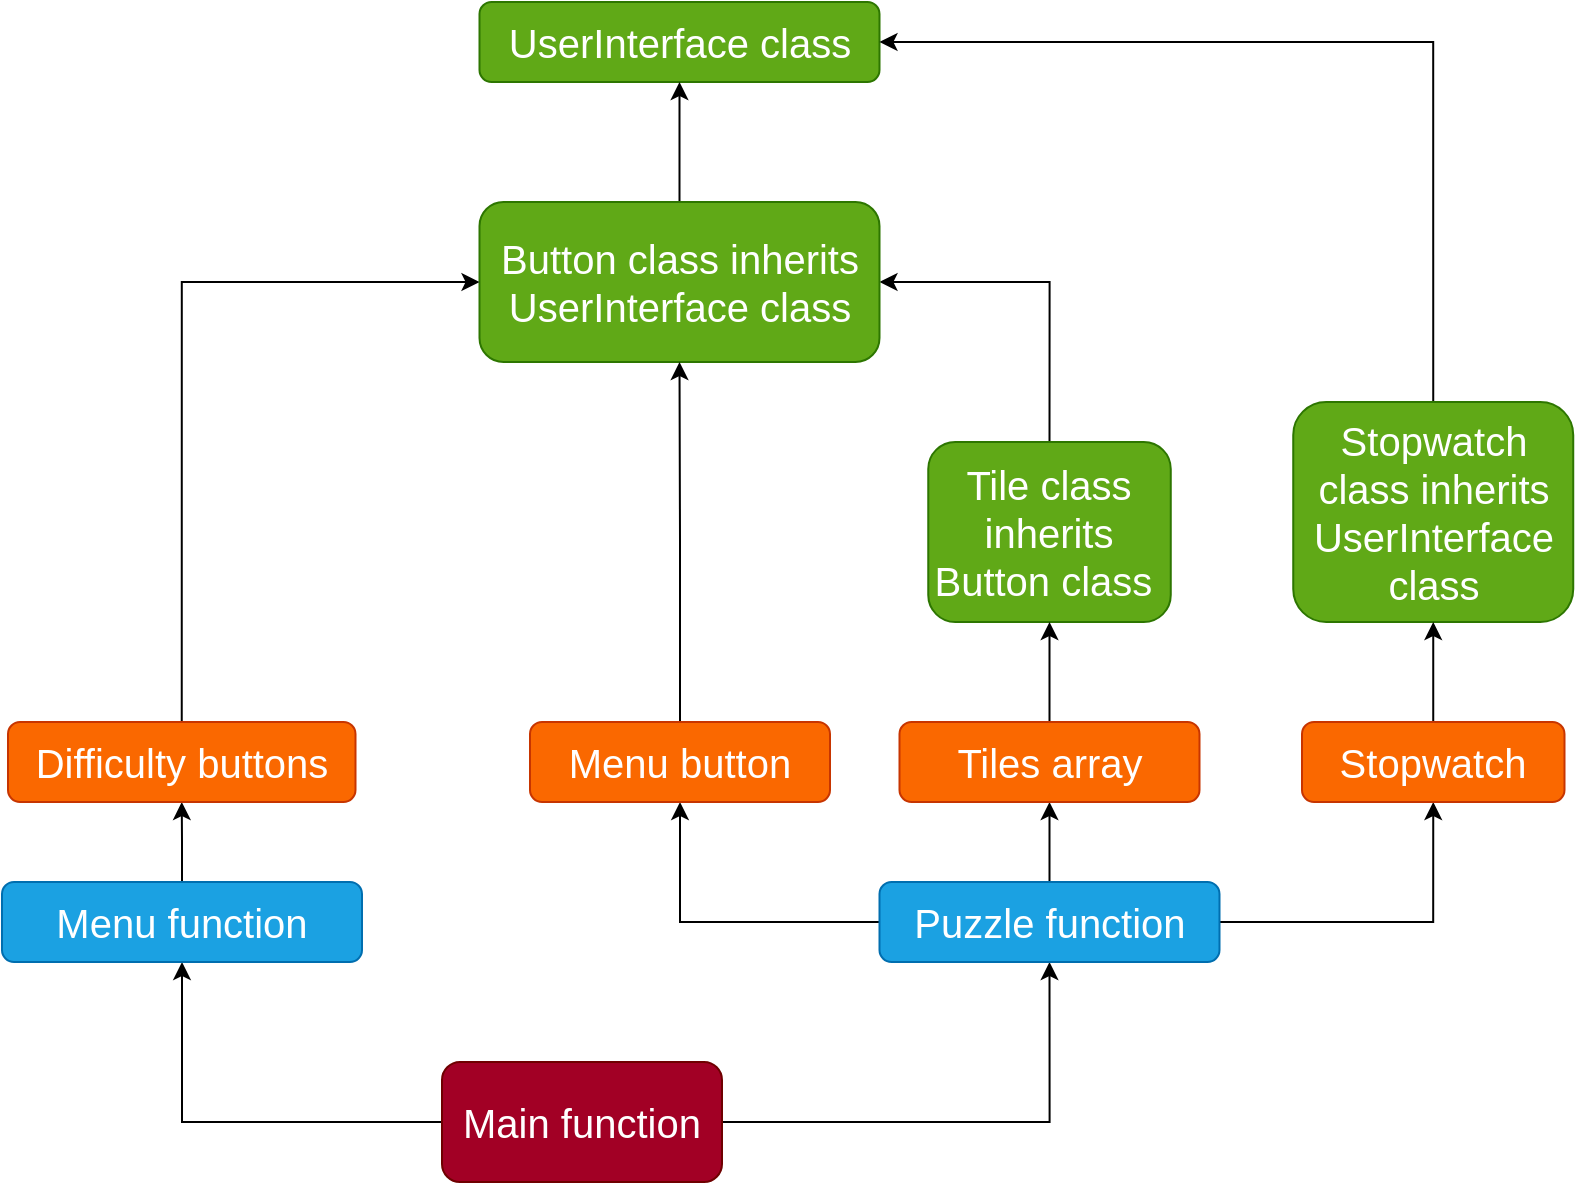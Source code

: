 <mxfile version="13.6.9" type="github">
  <diagram id="K2hnAqPO3J-SoWmLBc0L" name="Page-1">
    <mxGraphModel dx="1422" dy="794" grid="1" gridSize="10" guides="1" tooltips="1" connect="1" arrows="1" fold="1" page="1" pageScale="1" pageWidth="850" pageHeight="1100" math="0" shadow="0">
      <root>
        <mxCell id="0" />
        <mxCell id="1" parent="0" />
        <mxCell id="LKcoyTInOWyA7ljjIdkU-43" style="edgeStyle=orthogonalEdgeStyle;rounded=0;orthogonalLoop=1;jettySize=auto;html=1;exitX=1;exitY=0.5;exitDx=0;exitDy=0;entryX=0.5;entryY=1;entryDx=0;entryDy=0;" edge="1" parent="1" source="LKcoyTInOWyA7ljjIdkU-2" target="LKcoyTInOWyA7ljjIdkU-6">
          <mxGeometry relative="1" as="geometry" />
        </mxCell>
        <mxCell id="LKcoyTInOWyA7ljjIdkU-44" style="edgeStyle=orthogonalEdgeStyle;rounded=0;orthogonalLoop=1;jettySize=auto;html=1;exitX=0;exitY=0.5;exitDx=0;exitDy=0;entryX=0.5;entryY=1;entryDx=0;entryDy=0;" edge="1" parent="1" source="LKcoyTInOWyA7ljjIdkU-2" target="LKcoyTInOWyA7ljjIdkU-5">
          <mxGeometry relative="1" as="geometry" />
        </mxCell>
        <mxCell id="LKcoyTInOWyA7ljjIdkU-2" value="&lt;font style=&quot;font-size: 20px&quot;&gt;Main function&lt;/font&gt;" style="rounded=1;whiteSpace=wrap;html=1;fillColor=#a20025;strokeColor=#6F0000;fontColor=#ffffff;" vertex="1" parent="1">
          <mxGeometry x="250" y="690" width="140" height="60" as="geometry" />
        </mxCell>
        <mxCell id="LKcoyTInOWyA7ljjIdkU-29" style="edgeStyle=orthogonalEdgeStyle;rounded=0;orthogonalLoop=1;jettySize=auto;html=1;exitX=0.5;exitY=0;exitDx=0;exitDy=0;entryX=0.5;entryY=1;entryDx=0;entryDy=0;" edge="1" parent="1" source="LKcoyTInOWyA7ljjIdkU-5" target="LKcoyTInOWyA7ljjIdkU-16">
          <mxGeometry relative="1" as="geometry" />
        </mxCell>
        <mxCell id="LKcoyTInOWyA7ljjIdkU-5" value="&lt;font style=&quot;font-size: 20px&quot;&gt;Menu function&lt;/font&gt;" style="rounded=1;whiteSpace=wrap;html=1;fillColor=#1ba1e2;strokeColor=#006EAF;fontColor=#ffffff;" vertex="1" parent="1">
          <mxGeometry x="30" y="600" width="180" height="40" as="geometry" />
        </mxCell>
        <mxCell id="LKcoyTInOWyA7ljjIdkU-39" style="edgeStyle=orthogonalEdgeStyle;rounded=0;orthogonalLoop=1;jettySize=auto;html=1;exitX=0;exitY=0.5;exitDx=0;exitDy=0;entryX=0.5;entryY=1;entryDx=0;entryDy=0;" edge="1" parent="1" source="LKcoyTInOWyA7ljjIdkU-6" target="LKcoyTInOWyA7ljjIdkU-15">
          <mxGeometry relative="1" as="geometry" />
        </mxCell>
        <mxCell id="LKcoyTInOWyA7ljjIdkU-40" style="edgeStyle=orthogonalEdgeStyle;rounded=0;orthogonalLoop=1;jettySize=auto;html=1;exitX=0.5;exitY=0;exitDx=0;exitDy=0;entryX=0.5;entryY=1;entryDx=0;entryDy=0;" edge="1" parent="1" source="LKcoyTInOWyA7ljjIdkU-6" target="LKcoyTInOWyA7ljjIdkU-17">
          <mxGeometry relative="1" as="geometry" />
        </mxCell>
        <mxCell id="LKcoyTInOWyA7ljjIdkU-41" style="edgeStyle=orthogonalEdgeStyle;rounded=0;orthogonalLoop=1;jettySize=auto;html=1;exitX=1;exitY=0.5;exitDx=0;exitDy=0;entryX=0.5;entryY=1;entryDx=0;entryDy=0;" edge="1" parent="1" source="LKcoyTInOWyA7ljjIdkU-6" target="LKcoyTInOWyA7ljjIdkU-18">
          <mxGeometry relative="1" as="geometry" />
        </mxCell>
        <mxCell id="LKcoyTInOWyA7ljjIdkU-6" value="&lt;span style=&quot;font-size: 20px&quot;&gt;Puzzle function&lt;/span&gt;" style="rounded=1;whiteSpace=wrap;html=1;fillColor=#1ba1e2;strokeColor=#006EAF;fontColor=#ffffff;" vertex="1" parent="1">
          <mxGeometry x="468.75" y="600" width="170" height="40" as="geometry" />
        </mxCell>
        <mxCell id="LKcoyTInOWyA7ljjIdkU-34" style="edgeStyle=orthogonalEdgeStyle;rounded=0;orthogonalLoop=1;jettySize=auto;html=1;exitX=0.5;exitY=0;exitDx=0;exitDy=0;entryX=1;entryY=0.5;entryDx=0;entryDy=0;" edge="1" parent="1" source="LKcoyTInOWyA7ljjIdkU-7" target="LKcoyTInOWyA7ljjIdkU-12">
          <mxGeometry relative="1" as="geometry" />
        </mxCell>
        <mxCell id="LKcoyTInOWyA7ljjIdkU-7" value="&lt;font style=&quot;font-size: 20px&quot;&gt;Tile class inherits Button class&amp;nbsp;&lt;/font&gt;" style="rounded=1;whiteSpace=wrap;html=1;fillColor=#60a917;strokeColor=#2D7600;fontColor=#ffffff;" vertex="1" parent="1">
          <mxGeometry x="493.13" y="380" width="121.25" height="90" as="geometry" />
        </mxCell>
        <mxCell id="LKcoyTInOWyA7ljjIdkU-9" value="&lt;font style=&quot;font-size: 20px&quot;&gt;UserInterface class&lt;/font&gt;" style="rounded=1;whiteSpace=wrap;html=1;fillColor=#60a917;strokeColor=#2D7600;fontColor=#ffffff;" vertex="1" parent="1">
          <mxGeometry x="268.75" y="160" width="200" height="40" as="geometry" />
        </mxCell>
        <mxCell id="LKcoyTInOWyA7ljjIdkU-36" style="edgeStyle=orthogonalEdgeStyle;rounded=0;orthogonalLoop=1;jettySize=auto;html=1;exitX=0.5;exitY=0;exitDx=0;exitDy=0;entryX=1;entryY=0.5;entryDx=0;entryDy=0;" edge="1" parent="1" source="LKcoyTInOWyA7ljjIdkU-11" target="LKcoyTInOWyA7ljjIdkU-9">
          <mxGeometry relative="1" as="geometry" />
        </mxCell>
        <mxCell id="LKcoyTInOWyA7ljjIdkU-11" value="&lt;font style=&quot;font-size: 20px&quot;&gt;Stopwatch class inherits UserInterface class&lt;/font&gt;" style="rounded=1;whiteSpace=wrap;html=1;fillColor=#60a917;strokeColor=#2D7600;fontColor=#ffffff;" vertex="1" parent="1">
          <mxGeometry x="675.62" y="360" width="140" height="110" as="geometry" />
        </mxCell>
        <mxCell id="LKcoyTInOWyA7ljjIdkU-32" style="edgeStyle=orthogonalEdgeStyle;rounded=0;orthogonalLoop=1;jettySize=auto;html=1;exitX=0.5;exitY=0;exitDx=0;exitDy=0;entryX=0.5;entryY=1;entryDx=0;entryDy=0;" edge="1" parent="1" source="LKcoyTInOWyA7ljjIdkU-12" target="LKcoyTInOWyA7ljjIdkU-9">
          <mxGeometry relative="1" as="geometry" />
        </mxCell>
        <mxCell id="LKcoyTInOWyA7ljjIdkU-12" value="&lt;font style=&quot;font-size: 20px&quot;&gt;Button class inherits UserInterface class&lt;/font&gt;" style="rounded=1;whiteSpace=wrap;html=1;fillColor=#60a917;strokeColor=#2D7600;fontColor=#ffffff;" vertex="1" parent="1">
          <mxGeometry x="268.75" y="260" width="200" height="80" as="geometry" />
        </mxCell>
        <mxCell id="LKcoyTInOWyA7ljjIdkU-31" style="edgeStyle=orthogonalEdgeStyle;rounded=0;orthogonalLoop=1;jettySize=auto;html=1;exitX=0.5;exitY=0;exitDx=0;exitDy=0;entryX=0.5;entryY=1;entryDx=0;entryDy=0;" edge="1" parent="1" source="LKcoyTInOWyA7ljjIdkU-15" target="LKcoyTInOWyA7ljjIdkU-12">
          <mxGeometry relative="1" as="geometry" />
        </mxCell>
        <mxCell id="LKcoyTInOWyA7ljjIdkU-15" value="&lt;font style=&quot;font-size: 20px&quot;&gt;Menu button&lt;/font&gt;" style="rounded=1;whiteSpace=wrap;html=1;fillColor=#fa6800;strokeColor=#C73500;fontColor=#ffffff;" vertex="1" parent="1">
          <mxGeometry x="294" y="520" width="150" height="40" as="geometry" />
        </mxCell>
        <mxCell id="LKcoyTInOWyA7ljjIdkU-30" style="edgeStyle=orthogonalEdgeStyle;rounded=0;orthogonalLoop=1;jettySize=auto;html=1;exitX=0.5;exitY=0;exitDx=0;exitDy=0;entryX=0;entryY=0.5;entryDx=0;entryDy=0;" edge="1" parent="1" source="LKcoyTInOWyA7ljjIdkU-16" target="LKcoyTInOWyA7ljjIdkU-12">
          <mxGeometry relative="1" as="geometry" />
        </mxCell>
        <mxCell id="LKcoyTInOWyA7ljjIdkU-16" value="&lt;font style=&quot;font-size: 20px&quot;&gt;Difficulty buttons&lt;/font&gt;" style="rounded=1;whiteSpace=wrap;html=1;fillColor=#fa6800;strokeColor=#C73500;fontColor=#ffffff;" vertex="1" parent="1">
          <mxGeometry x="33" y="520" width="173.75" height="40" as="geometry" />
        </mxCell>
        <mxCell id="LKcoyTInOWyA7ljjIdkU-33" style="edgeStyle=orthogonalEdgeStyle;rounded=0;orthogonalLoop=1;jettySize=auto;html=1;exitX=0.5;exitY=0;exitDx=0;exitDy=0;entryX=0.5;entryY=1;entryDx=0;entryDy=0;" edge="1" parent="1" source="LKcoyTInOWyA7ljjIdkU-17" target="LKcoyTInOWyA7ljjIdkU-7">
          <mxGeometry relative="1" as="geometry" />
        </mxCell>
        <mxCell id="LKcoyTInOWyA7ljjIdkU-17" value="&lt;font style=&quot;font-size: 20px&quot;&gt;Tiles array&lt;/font&gt;" style="rounded=1;whiteSpace=wrap;html=1;fillColor=#fa6800;strokeColor=#C73500;fontColor=#ffffff;" vertex="1" parent="1">
          <mxGeometry x="478.75" y="520" width="150" height="40" as="geometry" />
        </mxCell>
        <mxCell id="LKcoyTInOWyA7ljjIdkU-35" style="edgeStyle=orthogonalEdgeStyle;rounded=0;orthogonalLoop=1;jettySize=auto;html=1;exitX=0.5;exitY=0;exitDx=0;exitDy=0;entryX=0.5;entryY=1;entryDx=0;entryDy=0;" edge="1" parent="1" source="LKcoyTInOWyA7ljjIdkU-18" target="LKcoyTInOWyA7ljjIdkU-11">
          <mxGeometry relative="1" as="geometry" />
        </mxCell>
        <mxCell id="LKcoyTInOWyA7ljjIdkU-18" value="&lt;font style=&quot;font-size: 20px&quot;&gt;Stopwatch&lt;/font&gt;" style="rounded=1;whiteSpace=wrap;html=1;fillColor=#fa6800;strokeColor=#C73500;fontColor=#ffffff;" vertex="1" parent="1">
          <mxGeometry x="680" y="520" width="131.25" height="40" as="geometry" />
        </mxCell>
      </root>
    </mxGraphModel>
  </diagram>
</mxfile>
